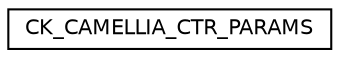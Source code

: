 digraph "Graphical Class Hierarchy"
{
  edge [fontname="Helvetica",fontsize="10",labelfontname="Helvetica",labelfontsize="10"];
  node [fontname="Helvetica",fontsize="10",shape=record];
  rankdir="LR";
  Node0 [label="CK_CAMELLIA_CTR_PARAMS",height=0.2,width=0.4,color="black", fillcolor="white", style="filled",URL="$struct_c_k___c_a_m_e_l_l_i_a___c_t_r___p_a_r_a_m_s.html"];
}
